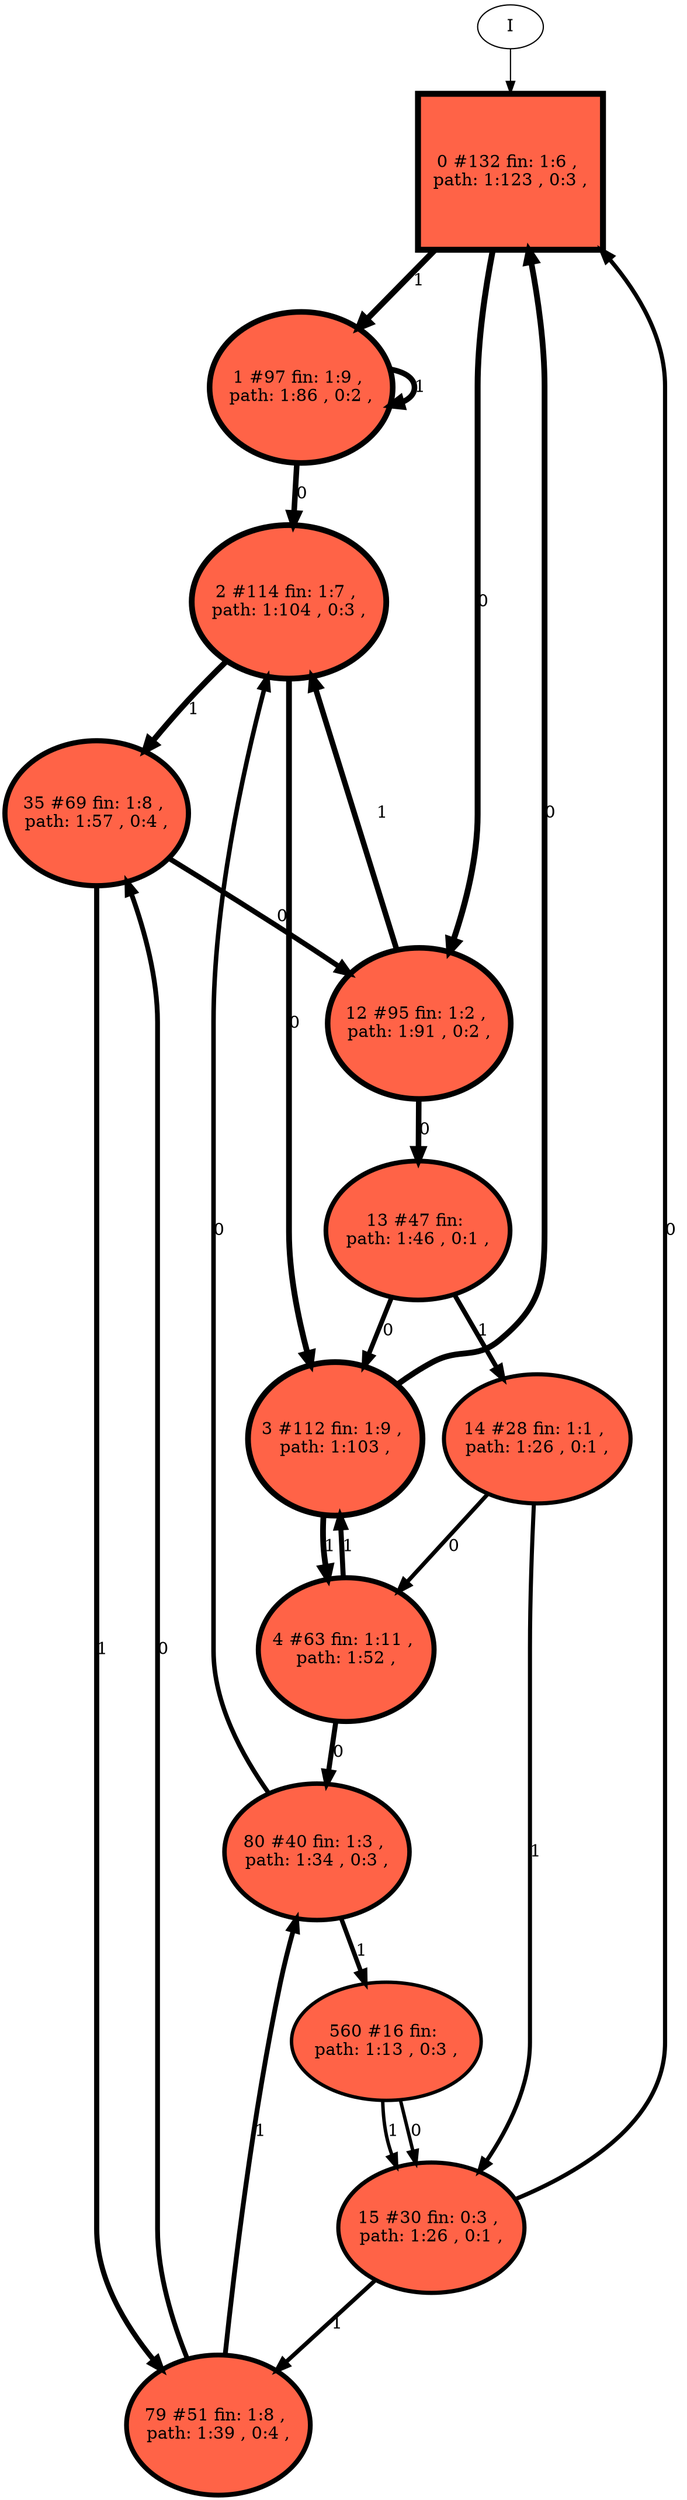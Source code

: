 // produced with flexfringe // 
digraph DFA {
	0 [label="root" shape=box];
		I -> 0;
	0 [ label="0 #132 fin: 1:6 , 
 path: 1:123 , 0:3 , " , style=filled, fillcolor="tomato", width=1.77332, height=1.77332, penwidth=4.89035];
		0 -> 1 [label="1 " , penwidth=4.89035 ];
		0 -> 12 [label="0 " , penwidth=4.89035 ];
	1 [ label="1 #97 fin: 1:9 , 
 path: 1:86 , 0:2 , " , style=filled, fillcolor="tomato", width=1.72008, height=1.72008, penwidth=4.58497];
		1 -> 1 [label="1 " , penwidth=4.58497 ];
		1 -> 2 [label="0 " , penwidth=4.58497 ];
	12 [ label="12 #95 fin: 1:2 , 
 path: 1:91 , 0:2 , " , style=filled, fillcolor="tomato", width=1.71638, height=1.71638, penwidth=4.56435];
		12 -> 2 [label="1 " , penwidth=4.56435 ];
		12 -> 13 [label="0 " , penwidth=4.56435 ];
	2 [ label="2 #114 fin: 1:7 , 
 path: 1:104 , 0:3 , " , style=filled, fillcolor="tomato", width=1.74832, height=1.74832, penwidth=4.74493];
		2 -> 35 [label="1 " , penwidth=4.74493 ];
		2 -> 3 [label="0 " , penwidth=4.74493 ];
	13 [ label="13 #47 fin: 
 path: 1:46 , 0:1 , " , style=filled, fillcolor="tomato", width=1.58334, height=1.58334, penwidth=3.8712];
		13 -> 14 [label="1 " , penwidth=3.8712 ];
		13 -> 3 [label="0 " , penwidth=3.8712 ];
	35 [ label="35 #69 fin: 1:8 , 
 path: 1:57 , 0:4 , " , style=filled, fillcolor="tomato", width=1.65794, height=1.65794, penwidth=4.2485];
		35 -> 79 [label="1 " , penwidth=4.2485 ];
		35 -> 12 [label="0 " , penwidth=4.2485 ];
	3 [ label="3 #112 fin: 1:9 , 
 path: 1:103 , " , style=filled, fillcolor="tomato", width=1.74526, height=1.74526, penwidth=4.72739];
		3 -> 4 [label="1 " , penwidth=4.72739 ];
		3 -> 0 [label="0 " , penwidth=4.72739 ];
	14 [ label="14 #28 fin: 1:1 , 
 path: 1:26 , 0:1 , " , style=filled, fillcolor="tomato", width=1.47414, height=1.47414, penwidth=3.3673];
		14 -> 15 [label="1 " , penwidth=3.3673 ];
		14 -> 4 [label="0 " , penwidth=3.3673 ];
	79 [ label="79 #51 fin: 1:8 , 
 path: 1:39 , 0:4 , " , style=filled, fillcolor="tomato", width=1.59964, height=1.59964, penwidth=3.95124];
		79 -> 80 [label="1 " , penwidth=3.95124 ];
		79 -> 35 [label="0 " , penwidth=3.95124 ];
	4 [ label="4 #63 fin: 1:11 , 
 path: 1:52 , " , style=filled, fillcolor="tomato", width=1.64072, height=1.64072, penwidth=4.15888];
		4 -> 3 [label="1 " , penwidth=4.15888 ];
		4 -> 80 [label="0 " , penwidth=4.15888 ];
	15 [ label="15 #30 fin: 0:3 , 
 path: 1:26 , 0:1 , " , style=filled, fillcolor="tomato", width=1.4893, height=1.4893, penwidth=3.43399];
		15 -> 79 [label="1 " , penwidth=3.43399 ];
		15 -> 0 [label="0 " , penwidth=3.43399 ];
	80 [ label="80 #40 fin: 1:3 , 
 path: 1:34 , 0:3 , " , style=filled, fillcolor="tomato", width=1.55045, height=1.55045, penwidth=3.71357];
		80 -> 560 [label="1 " , penwidth=3.71357 ];
		80 -> 2 [label="0 " , penwidth=3.71357 ];
	560 [ label="560 #16 fin: 
 path: 1:13 , 0:3 , " , style=filled, fillcolor="tomato", width=1.3437, height=1.3437, penwidth=2.83321];
		560 -> 15 [label="1 " , penwidth=2.83321 ];
		560 -> 15 [label="0 " , penwidth=2.83321 ];
}
